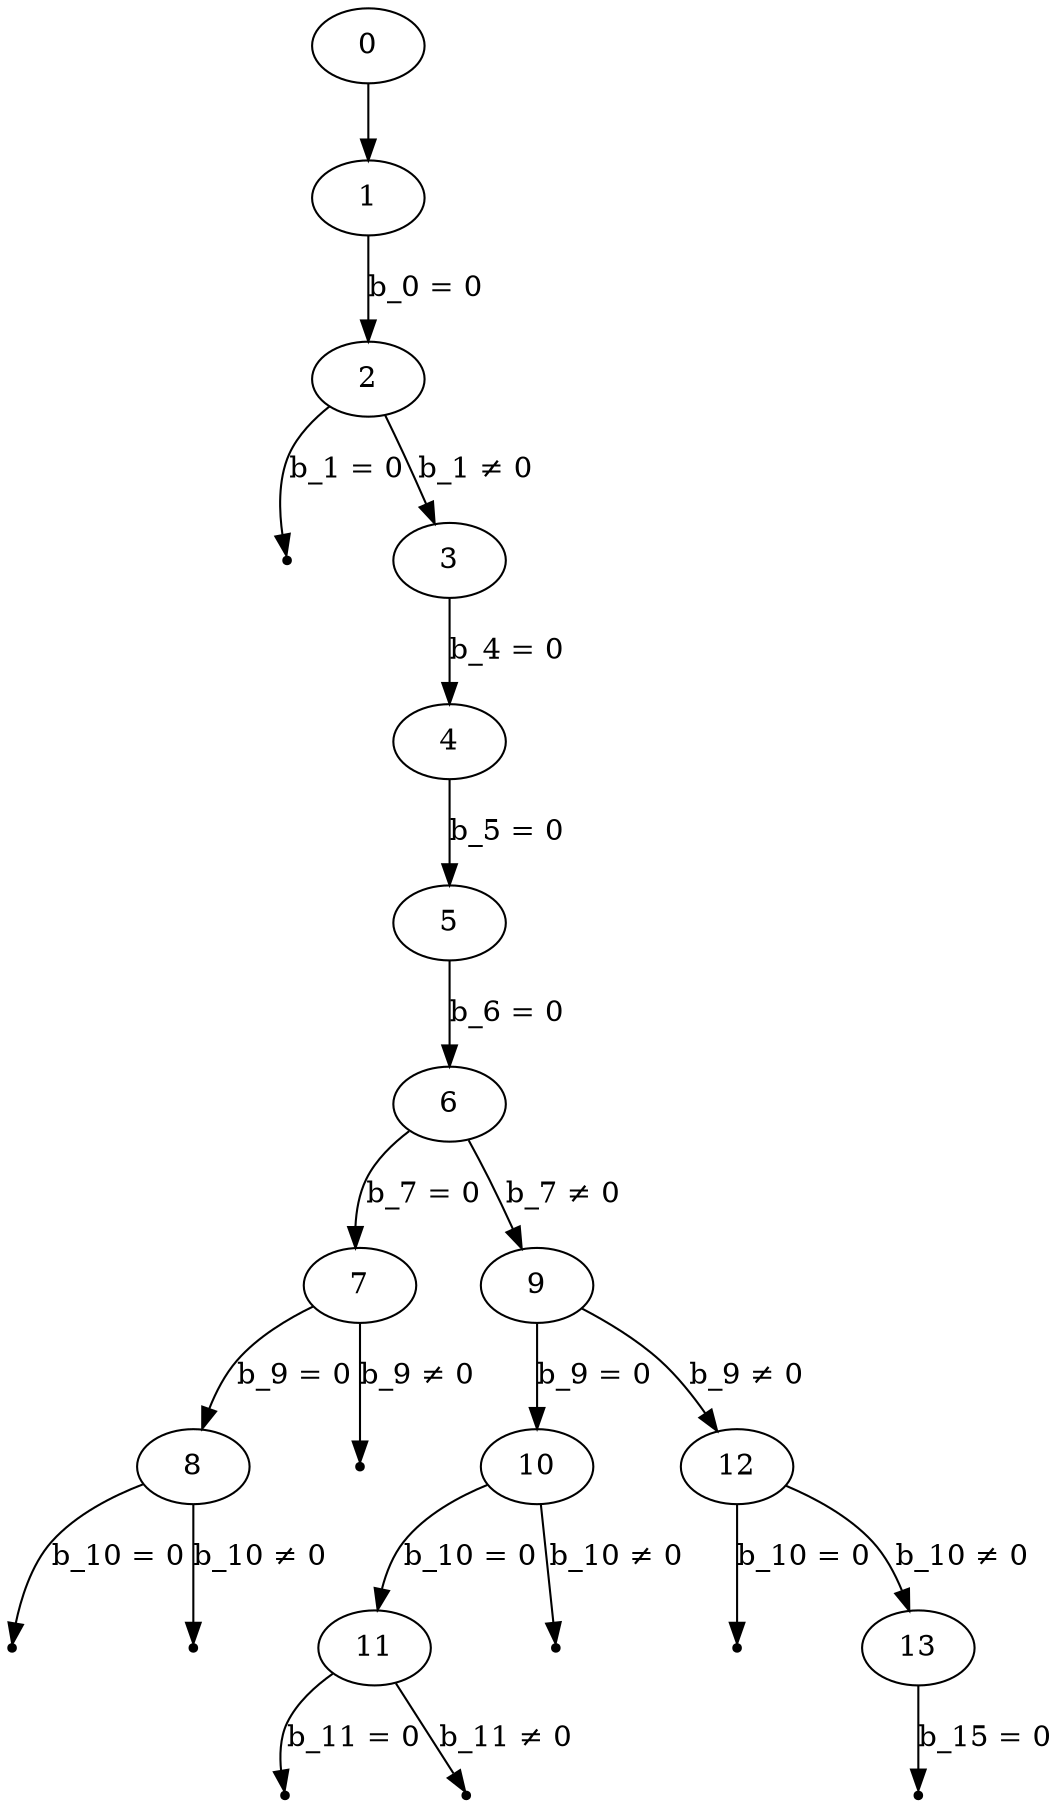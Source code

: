 digraph G{
	graph [ordering="out"];
	0 [label="0" ]
	0 -> 1 [label=""];
	1 [label="1" ]
	1 -> 2 [label="b_0 = 0"];
	2 [label="2" ]
	2 -> -1 [label="b_1 = 0"];
	2 -> 3 [label="b_1 ≠ 0"];
	3 [label="3" ]
	3 -> 4 [label="b_4 = 0"];
	4 [label="4" ]
	4 -> 5 [label="b_5 = 0"];
	5 [label="5" ]
	5 -> 6 [label="b_6 = 0"];
	6 [label="6" ]
	6 -> 7 [label="b_7 = 0"];
	6 -> 9 [label="b_7 ≠ 0"];
	9 [label="9" ]
	9 -> 10 [label="b_9 = 0"];
	9 -> 12 [label="b_9 ≠ 0"];
	12 [label="12" ]
	12 -> -11 [label="b_10 = 0"];
	12 -> 13 [label="b_10 ≠ 0"];
	13 [label="13" ]
	13 -> -13 [label="b_15 = 0"];
	-13 [shape=point] 
	-11 [shape=point] 
	10 [label="10" ]
	10 -> 11 [label="b_10 = 0"];
	10 -> -9 [label="b_10 ≠ 0"];
	-9 [shape=point] 
	11 [label="11" ]
	11 -> -7 [label="b_11 = 0"];
	11 -> -8 [label="b_11 ≠ 0"];
	-8 [shape=point] 
	-7 [shape=point] 
	7 [label="7" ]
	7 -> 8 [label="b_9 = 0"];
	7 -> -5 [label="b_9 ≠ 0"];
	-5 [shape=point] 
	8 [label="8" ]
	8 -> -3 [label="b_10 = 0"];
	8 -> -4 [label="b_10 ≠ 0"];
	-4 [shape=point] 
	-3 [shape=point] 
	-1 [shape=point] 
}